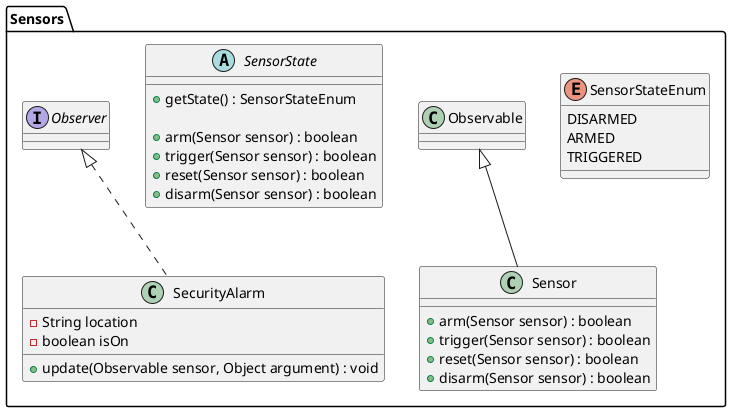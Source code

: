 @startuml
'https://plantuml.com/class-diagram

'left to right direction

package sensors_package as "Sensors" {

enum SensorStateEnum {
    DISARMED
    ARMED
    TRIGGERED
}

class Sensor extends Observable {
    + arm(Sensor sensor) : boolean
    + trigger(Sensor sensor) : boolean
    + reset(Sensor sensor) : boolean
    + disarm(Sensor sensor) : boolean
}

abstract class SensorState {
    + getState() : SensorStateEnum

    + arm(Sensor sensor) : boolean
    + trigger(Sensor sensor) : boolean
    + reset(Sensor sensor) : boolean
    + disarm(Sensor sensor) : boolean
}

class SecurityAlarm implements Observer {
    - String location
    - boolean isOn

    + update(Observable sensor, Object argument) : void
}

}

@enduml